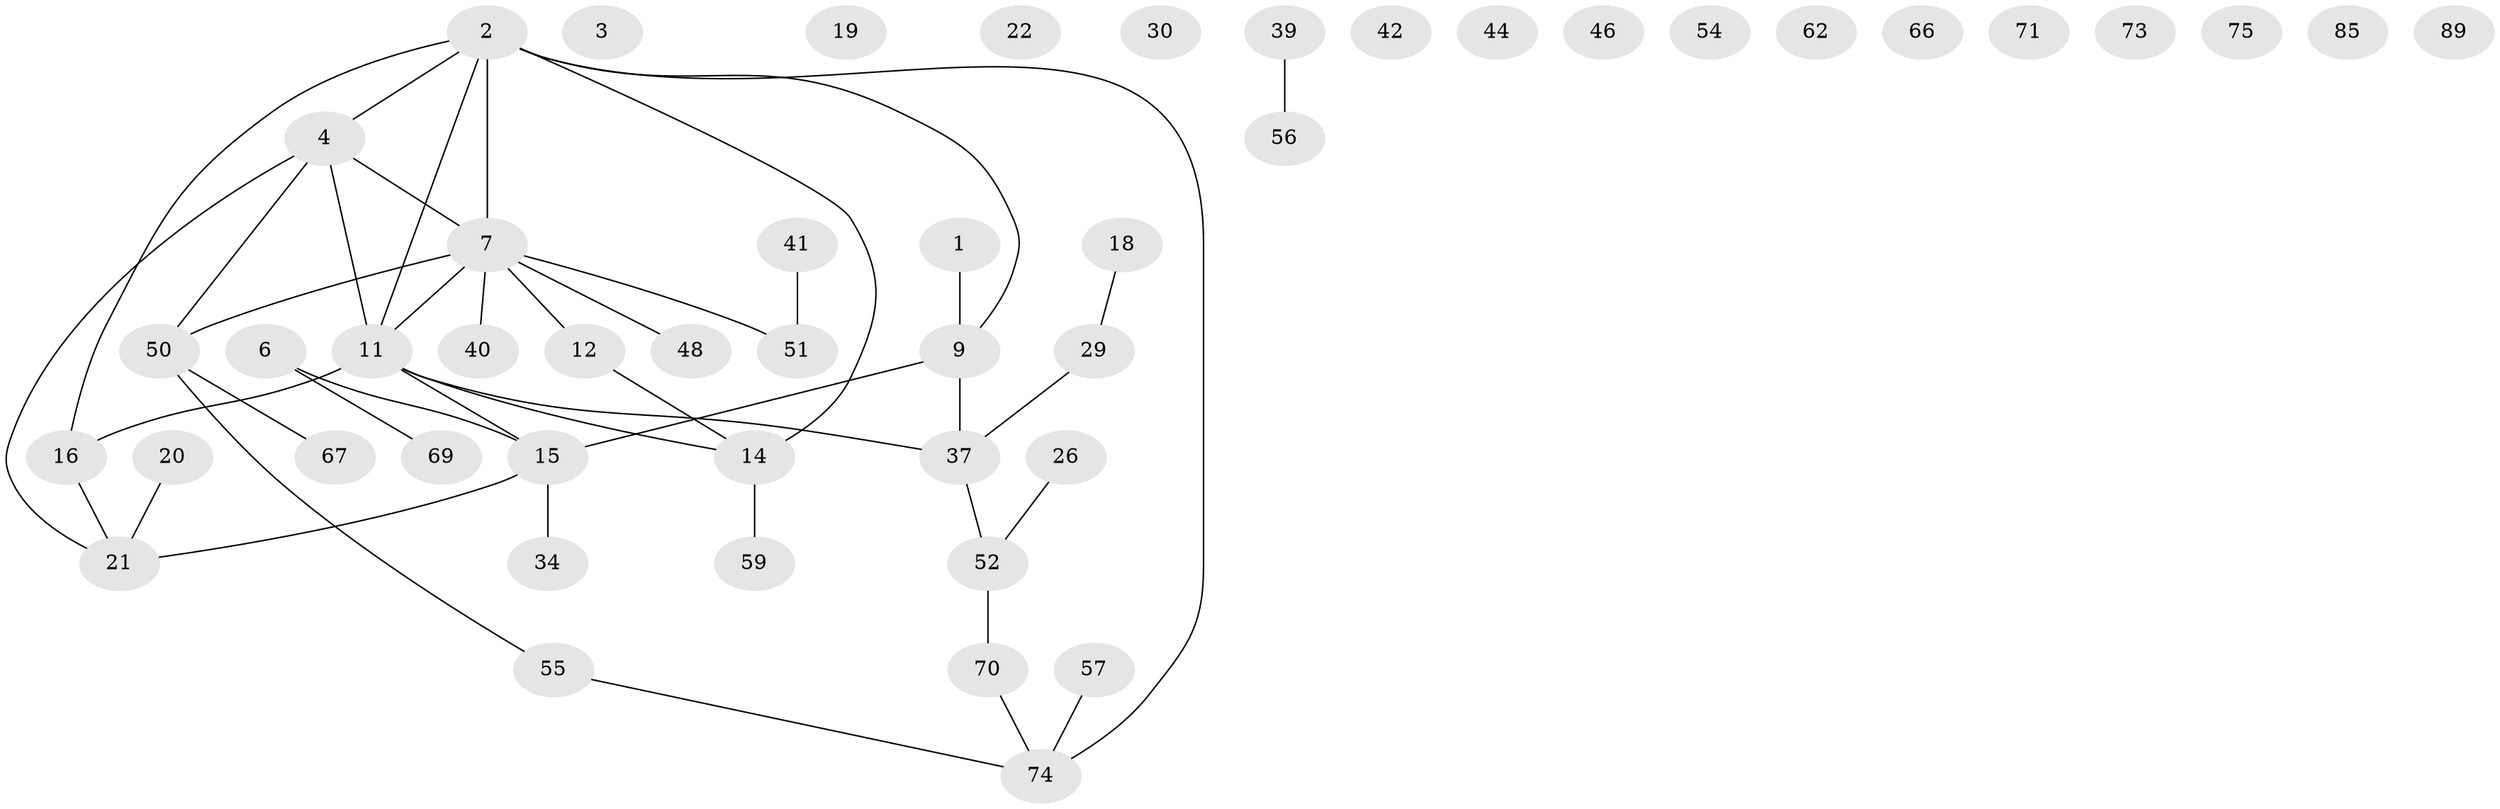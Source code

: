 // original degree distribution, {1: 0.30927835051546393, 3: 0.18556701030927836, 0: 0.12371134020618557, 5: 0.061855670103092786, 2: 0.2268041237113402, 4: 0.09278350515463918}
// Generated by graph-tools (version 1.1) at 2025/13/03/09/25 04:13:01]
// undirected, 48 vertices, 44 edges
graph export_dot {
graph [start="1"]
  node [color=gray90,style=filled];
  1 [super="+24"];
  2 [super="+5+23"];
  3;
  4 [super="+13+17+79"];
  6 [super="+28"];
  7 [super="+8+27+87+47"];
  9 [super="+93+33"];
  11 [super="+95+72+31+36"];
  12 [super="+32"];
  14 [super="+35+65"];
  15 [super="+60+58+25"];
  16 [super="+61"];
  18;
  19 [super="+43"];
  20;
  21 [super="+84"];
  22;
  26 [super="+88"];
  29;
  30;
  34;
  37 [super="+49+68"];
  39 [super="+45"];
  40;
  41 [super="+76"];
  42;
  44;
  46;
  48;
  50 [super="+64"];
  51;
  52 [super="+63"];
  54 [super="+77"];
  55 [super="+78"];
  56 [super="+91"];
  57;
  59;
  62;
  66;
  67;
  69 [super="+82"];
  70 [super="+86"];
  71 [super="+97"];
  73;
  74;
  75;
  85;
  89;
  1 -- 9;
  2 -- 11;
  2 -- 4;
  2 -- 74;
  2 -- 14 [weight=2];
  2 -- 16;
  2 -- 9;
  2 -- 7 [weight=2];
  4 -- 21;
  4 -- 50;
  4 -- 7 [weight=2];
  4 -- 11;
  6 -- 69;
  6 -- 15;
  7 -- 50 [weight=2];
  7 -- 48;
  7 -- 51;
  7 -- 40;
  7 -- 11;
  7 -- 12;
  9 -- 15;
  9 -- 37;
  11 -- 16;
  11 -- 14;
  11 -- 15;
  11 -- 37;
  12 -- 14;
  14 -- 59;
  15 -- 34;
  15 -- 21;
  16 -- 21;
  18 -- 29;
  20 -- 21;
  26 -- 52;
  29 -- 37;
  37 -- 52;
  39 -- 56;
  41 -- 51;
  50 -- 55;
  50 -- 67;
  52 -- 70;
  55 -- 74;
  57 -- 74;
  70 -- 74;
}
